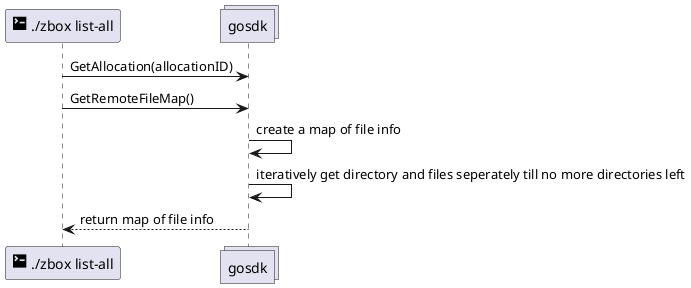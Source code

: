 @startuml
participant "<size:20><&terminal></size> ./zbox list-all" as cli
collections gosdk

cli -> gosdk: GetAllocation(allocationID)
cli -> gosdk: GetRemoteFileMap()

gosdk -> gosdk: create a map of file info 
gosdk -> gosdk: iteratively get directory and files seperately till no more directories left

gosdk --> cli: return map of file info
@enduml
